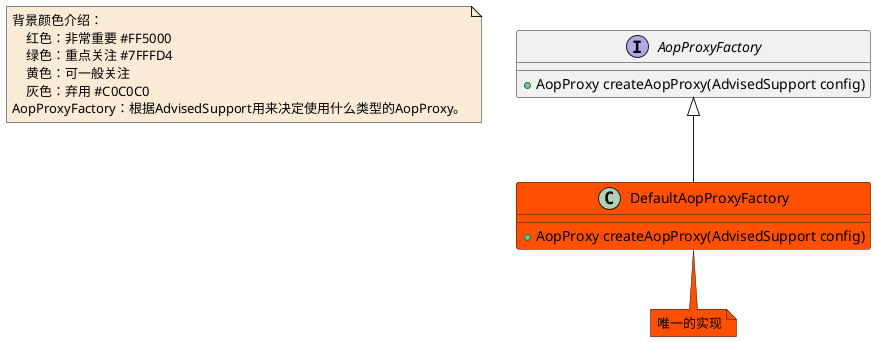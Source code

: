 @startuml

note  as N1 #FAEBD7
    背景颜色介绍：
        红色：非常重要 #FF5000
        绿色：重点关注 #7FFFD4
        黄色：可一般关注
        灰色：弃用 #C0C0C0
    AopProxyFactory：根据AdvisedSupport用来决定使用什么类型的AopProxy。
end note


interface AopProxyFactory
AopProxyFactory : +AopProxy createAopProxy(AdvisedSupport config)
class DefaultAopProxyFactory #FF5000
DefaultAopProxyFactory : +AopProxy createAopProxy(AdvisedSupport config)
note bottom #FF5000 : 唯一的实现


AopProxyFactory <|-- DefaultAopProxyFactory


@enduml